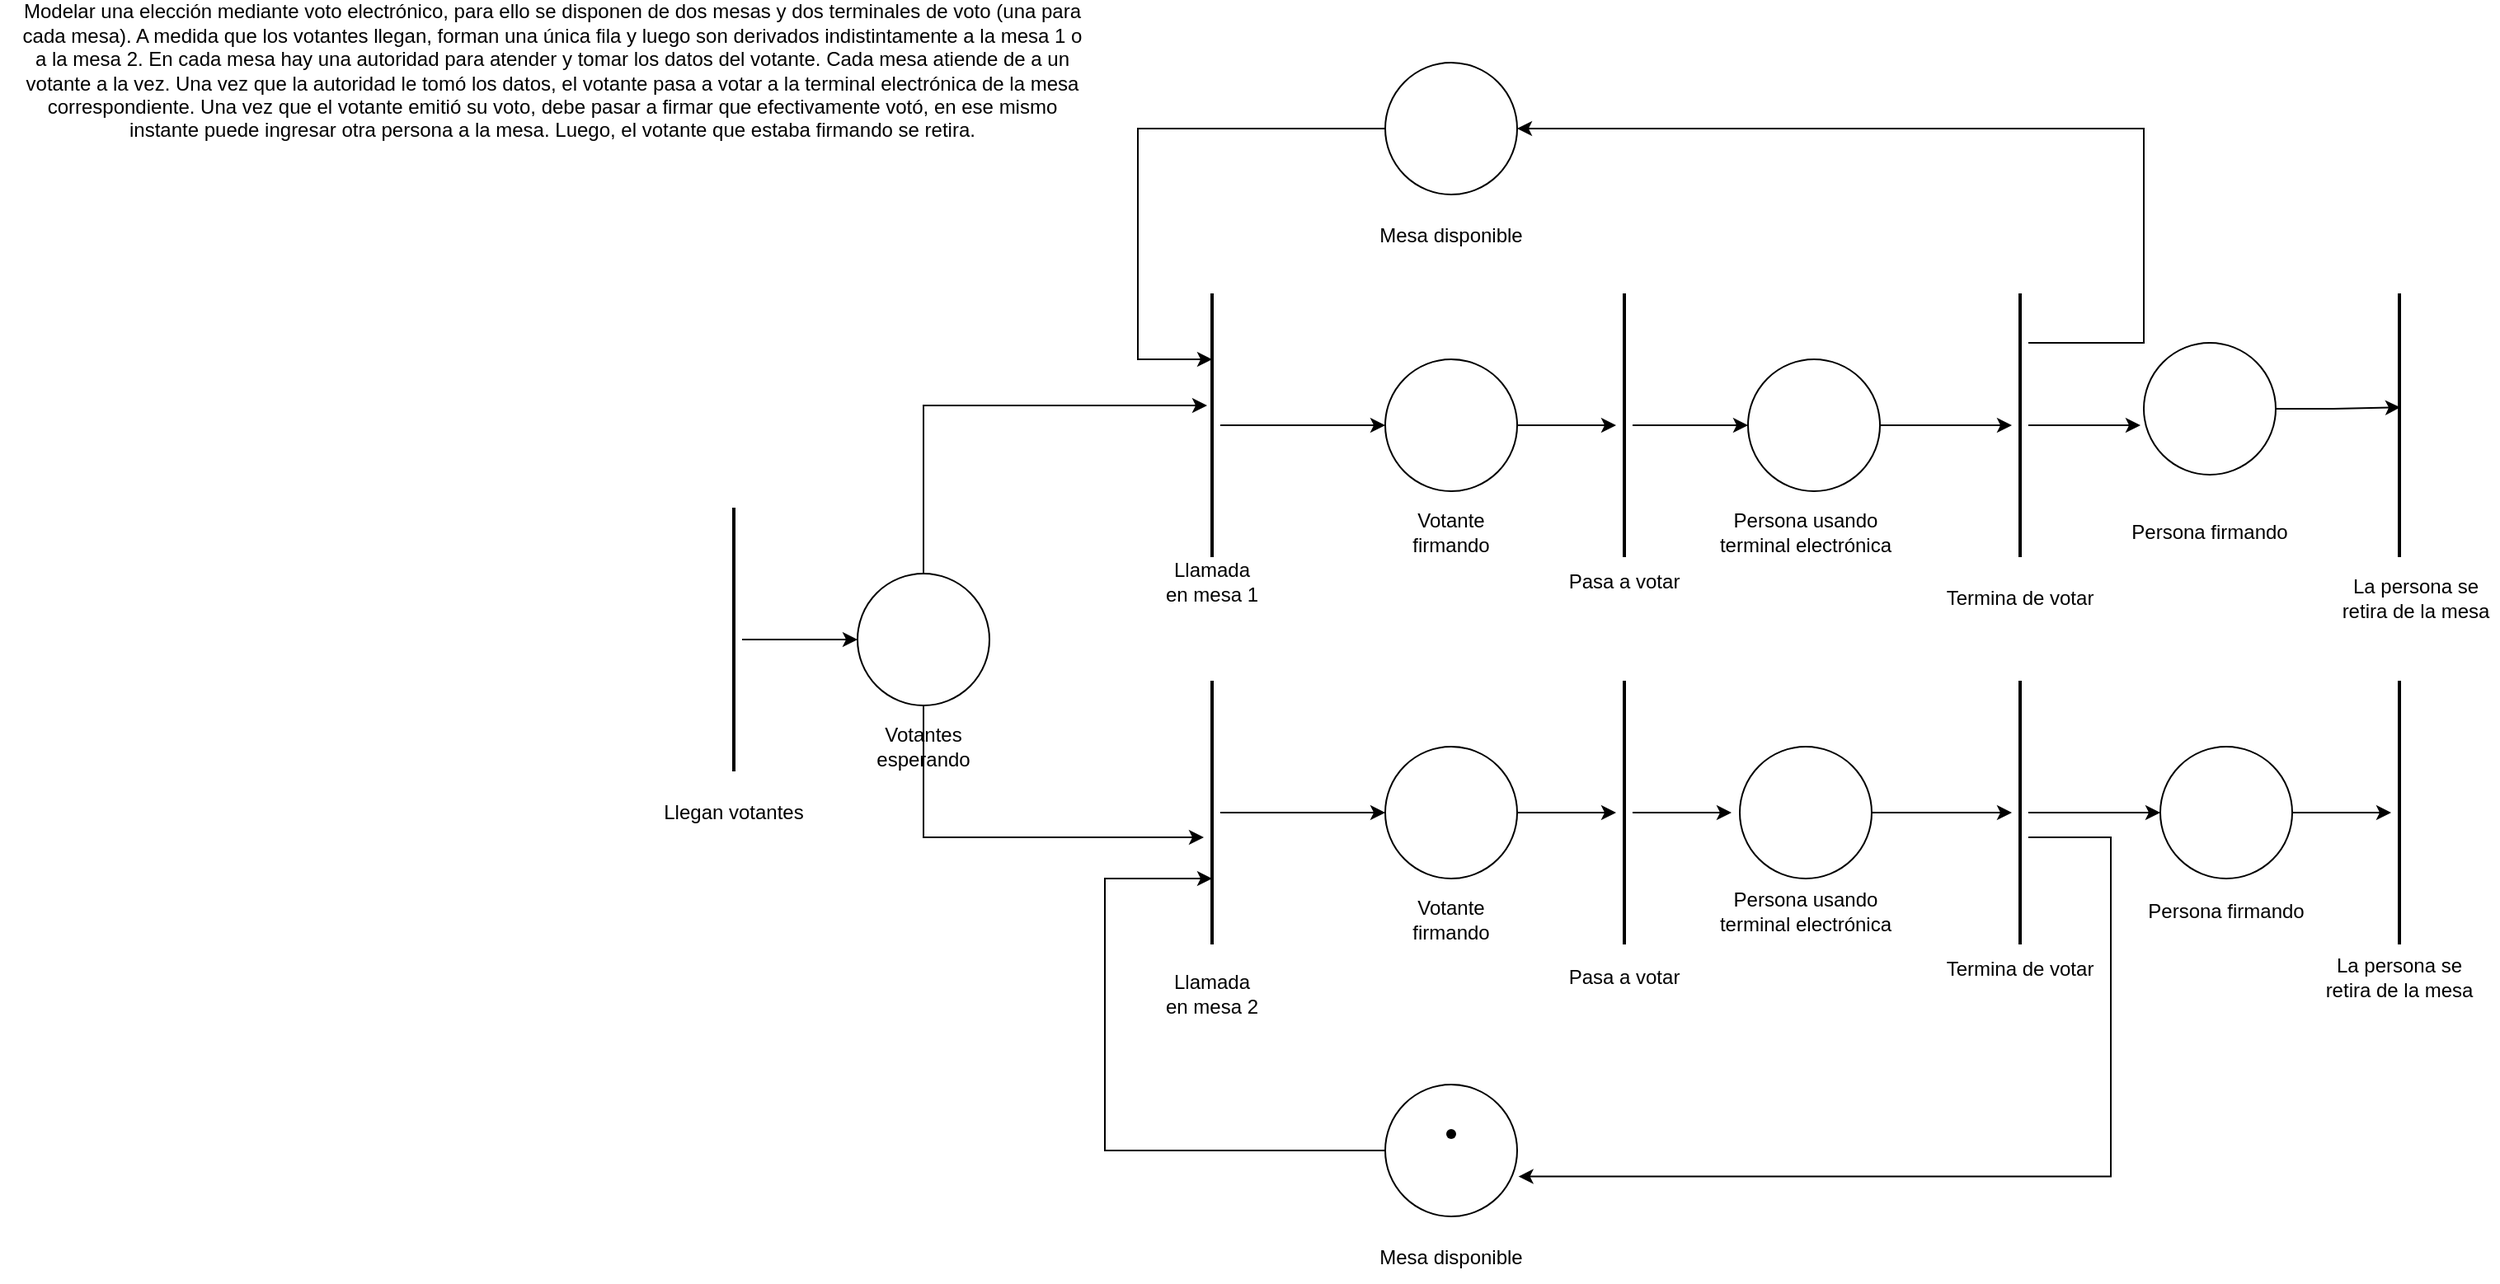 <mxfile version="15.4.0" type="device"><diagram id="sW9wNh_aGLNTiAP4MkyS" name="Página-1"><mxGraphModel dx="1651" dy="956" grid="1" gridSize="10" guides="1" tooltips="1" connect="1" arrows="1" fold="1" page="1" pageScale="1" pageWidth="827" pageHeight="1169" math="0" shadow="0"><root><mxCell id="0"/><mxCell id="1" parent="0"/><mxCell id="eYATXyzVnTOS4q859JTI-1" value="&lt;div&gt;Modelar una elección mediante voto electrónico, para ello se disponen de dos mesas y dos terminales de voto (una para&lt;/div&gt;&lt;div&gt;cada mesa). A medida que los votantes llegan, forman una única fila y luego son derivados indistintamente a la mesa 1 o&lt;/div&gt;&lt;div&gt;a la mesa 2. En cada mesa hay una autoridad para atender y tomar los datos del votante. Cada mesa atiende de a un&lt;/div&gt;&lt;div&gt;votante a la vez. Una vez que la autoridad le tomó los datos, el votante pasa a votar a la terminal electrónica de la mesa&lt;/div&gt;&lt;div&gt;correspondiente. Una vez que el votante emitió su voto, debe pasar a firmar que efectivamente votó, en ese mismo&lt;/div&gt;&lt;div&gt;instante puede ingresar otra persona a la mesa. Luego, el votante que estaba firmando se retira.&lt;/div&gt;" style="text;html=1;strokeColor=none;fillColor=none;align=center;verticalAlign=middle;whiteSpace=wrap;rounded=0;" parent="1" vertex="1"><mxGeometry x="-440" y="170" width="670" height="30" as="geometry"/></mxCell><mxCell id="eYATXyzVnTOS4q859JTI-17" style="edgeStyle=orthogonalEdgeStyle;rounded=0;orthogonalLoop=1;jettySize=auto;html=1;entryX=0.425;entryY=0.8;entryDx=0;entryDy=0;entryPerimeter=0;" parent="1" source="eYATXyzVnTOS4q859JTI-2" target="eYATXyzVnTOS4q859JTI-16" edge="1"><mxGeometry relative="1" as="geometry"><Array as="points"><mxPoint x="120" y="388"/></Array></mxGeometry></mxCell><mxCell id="eYATXyzVnTOS4q859JTI-18" style="edgeStyle=orthogonalEdgeStyle;rounded=0;orthogonalLoop=1;jettySize=auto;html=1;" parent="1" source="eYATXyzVnTOS4q859JTI-2" target="eYATXyzVnTOS4q859JTI-15" edge="1"><mxGeometry relative="1" as="geometry"><Array as="points"><mxPoint x="120" y="650"/></Array></mxGeometry></mxCell><mxCell id="eYATXyzVnTOS4q859JTI-2" value="" style="ellipse;whiteSpace=wrap;html=1;aspect=fixed;" parent="1" vertex="1"><mxGeometry x="80" y="490" width="80" height="80" as="geometry"/></mxCell><mxCell id="eYATXyzVnTOS4q859JTI-4" style="edgeStyle=orthogonalEdgeStyle;rounded=0;orthogonalLoop=1;jettySize=auto;html=1;entryX=0;entryY=0.5;entryDx=0;entryDy=0;" parent="1" source="eYATXyzVnTOS4q859JTI-3" target="eYATXyzVnTOS4q859JTI-2" edge="1"><mxGeometry relative="1" as="geometry"/></mxCell><mxCell id="eYATXyzVnTOS4q859JTI-3" value="" style="line;strokeWidth=2;direction=south;html=1;" parent="1" vertex="1"><mxGeometry y="450" width="10" height="160" as="geometry"/></mxCell><mxCell id="eYATXyzVnTOS4q859JTI-5" value="Llegan votantes" style="text;html=1;strokeColor=none;fillColor=none;align=center;verticalAlign=middle;whiteSpace=wrap;rounded=0;" parent="1" vertex="1"><mxGeometry x="-45" y="620" width="100" height="30" as="geometry"/></mxCell><mxCell id="eYATXyzVnTOS4q859JTI-6" value="Votantes esperando" style="text;html=1;strokeColor=none;fillColor=none;align=center;verticalAlign=middle;whiteSpace=wrap;rounded=0;" parent="1" vertex="1"><mxGeometry x="70" y="580" width="100" height="30" as="geometry"/></mxCell><mxCell id="eYATXyzVnTOS4q859JTI-24" style="edgeStyle=orthogonalEdgeStyle;rounded=0;orthogonalLoop=1;jettySize=auto;html=1;" parent="1" source="eYATXyzVnTOS4q859JTI-9" target="eYATXyzVnTOS4q859JTI-23" edge="1"><mxGeometry relative="1" as="geometry"/></mxCell><mxCell id="eYATXyzVnTOS4q859JTI-9" value="" style="ellipse;whiteSpace=wrap;html=1;aspect=fixed;" parent="1" vertex="1"><mxGeometry x="400" y="360" width="80" height="80" as="geometry"/></mxCell><mxCell id="eYATXyzVnTOS4q859JTI-27" style="edgeStyle=orthogonalEdgeStyle;rounded=0;orthogonalLoop=1;jettySize=auto;html=1;" parent="1" source="eYATXyzVnTOS4q859JTI-10" target="eYATXyzVnTOS4q859JTI-26" edge="1"><mxGeometry relative="1" as="geometry"/></mxCell><mxCell id="eYATXyzVnTOS4q859JTI-10" value="" style="ellipse;whiteSpace=wrap;html=1;aspect=fixed;" parent="1" vertex="1"><mxGeometry x="400" y="595" width="80" height="80" as="geometry"/></mxCell><mxCell id="eYATXyzVnTOS4q859JTI-21" style="edgeStyle=orthogonalEdgeStyle;rounded=0;orthogonalLoop=1;jettySize=auto;html=1;entryX=0;entryY=0.5;entryDx=0;entryDy=0;" parent="1" source="eYATXyzVnTOS4q859JTI-15" target="eYATXyzVnTOS4q859JTI-10" edge="1"><mxGeometry relative="1" as="geometry"/></mxCell><mxCell id="eYATXyzVnTOS4q859JTI-15" value="" style="line;strokeWidth=2;direction=south;html=1;" parent="1" vertex="1"><mxGeometry x="290" y="555" width="10" height="160" as="geometry"/></mxCell><mxCell id="eYATXyzVnTOS4q859JTI-22" style="edgeStyle=orthogonalEdgeStyle;rounded=0;orthogonalLoop=1;jettySize=auto;html=1;entryX=0;entryY=0.5;entryDx=0;entryDy=0;" parent="1" source="eYATXyzVnTOS4q859JTI-16" target="eYATXyzVnTOS4q859JTI-9" edge="1"><mxGeometry relative="1" as="geometry"/></mxCell><mxCell id="eYATXyzVnTOS4q859JTI-16" value="" style="line;strokeWidth=2;direction=south;html=1;" parent="1" vertex="1"><mxGeometry x="290" y="320" width="10" height="160" as="geometry"/></mxCell><mxCell id="eYATXyzVnTOS4q859JTI-19" value="Llamada en mesa 2" style="text;html=1;strokeColor=none;fillColor=none;align=center;verticalAlign=middle;whiteSpace=wrap;rounded=0;" parent="1" vertex="1"><mxGeometry x="265" y="730" width="60" height="30" as="geometry"/></mxCell><mxCell id="eYATXyzVnTOS4q859JTI-20" value="Llamada en mesa 1" style="text;html=1;strokeColor=none;fillColor=none;align=center;verticalAlign=middle;whiteSpace=wrap;rounded=0;" parent="1" vertex="1"><mxGeometry x="265" y="480" width="60" height="30" as="geometry"/></mxCell><mxCell id="eYATXyzVnTOS4q859JTI-34" style="edgeStyle=orthogonalEdgeStyle;rounded=0;orthogonalLoop=1;jettySize=auto;html=1;entryX=0;entryY=0.5;entryDx=0;entryDy=0;" parent="1" source="eYATXyzVnTOS4q859JTI-23" target="eYATXyzVnTOS4q859JTI-30" edge="1"><mxGeometry relative="1" as="geometry"/></mxCell><mxCell id="eYATXyzVnTOS4q859JTI-23" value="" style="line;strokeWidth=2;direction=south;html=1;" parent="1" vertex="1"><mxGeometry x="540" y="320" width="10" height="160" as="geometry"/></mxCell><mxCell id="eYATXyzVnTOS4q859JTI-25" value="Votante firmando" style="text;html=1;strokeColor=none;fillColor=none;align=center;verticalAlign=middle;whiteSpace=wrap;rounded=0;" parent="1" vertex="1"><mxGeometry x="410" y="450" width="60" height="30" as="geometry"/></mxCell><mxCell id="eYATXyzVnTOS4q859JTI-50" style="edgeStyle=orthogonalEdgeStyle;rounded=0;orthogonalLoop=1;jettySize=auto;html=1;" parent="1" source="eYATXyzVnTOS4q859JTI-26" edge="1"><mxGeometry relative="1" as="geometry"><mxPoint x="610" y="635" as="targetPoint"/></mxGeometry></mxCell><mxCell id="eYATXyzVnTOS4q859JTI-26" value="" style="line;strokeWidth=2;direction=south;html=1;" parent="1" vertex="1"><mxGeometry x="540" y="555" width="10" height="160" as="geometry"/></mxCell><mxCell id="eYATXyzVnTOS4q859JTI-28" value="Votante firmando" style="text;html=1;strokeColor=none;fillColor=none;align=center;verticalAlign=middle;whiteSpace=wrap;rounded=0;" parent="1" vertex="1"><mxGeometry x="410" y="685" width="60" height="30" as="geometry"/></mxCell><mxCell id="eYATXyzVnTOS4q859JTI-29" value="Pasa a votar" style="text;html=1;strokeColor=none;fillColor=none;align=center;verticalAlign=middle;whiteSpace=wrap;rounded=0;" parent="1" vertex="1"><mxGeometry x="505" y="480" width="80" height="30" as="geometry"/></mxCell><mxCell id="eYATXyzVnTOS4q859JTI-35" style="edgeStyle=orthogonalEdgeStyle;rounded=0;orthogonalLoop=1;jettySize=auto;html=1;" parent="1" source="eYATXyzVnTOS4q859JTI-30" target="eYATXyzVnTOS4q859JTI-32" edge="1"><mxGeometry relative="1" as="geometry"/></mxCell><mxCell id="eYATXyzVnTOS4q859JTI-30" value="" style="ellipse;whiteSpace=wrap;html=1;aspect=fixed;" parent="1" vertex="1"><mxGeometry x="620" y="360" width="80" height="80" as="geometry"/></mxCell><mxCell id="eYATXyzVnTOS4q859JTI-31" value="Persona usando terminal electrónica" style="text;html=1;strokeColor=none;fillColor=none;align=center;verticalAlign=middle;whiteSpace=wrap;rounded=0;" parent="1" vertex="1"><mxGeometry x="590" y="450" width="130" height="30" as="geometry"/></mxCell><mxCell id="eYATXyzVnTOS4q859JTI-38" style="edgeStyle=orthogonalEdgeStyle;rounded=0;orthogonalLoop=1;jettySize=auto;html=1;entryX=-0.025;entryY=0.625;entryDx=0;entryDy=0;entryPerimeter=0;" parent="1" source="eYATXyzVnTOS4q859JTI-32" target="eYATXyzVnTOS4q859JTI-36" edge="1"><mxGeometry relative="1" as="geometry"/></mxCell><mxCell id="6ImWvP5yb62MsvZ6coJF-7" style="edgeStyle=orthogonalEdgeStyle;rounded=0;orthogonalLoop=1;jettySize=auto;html=1;entryX=1;entryY=0.5;entryDx=0;entryDy=0;" edge="1" parent="1" source="eYATXyzVnTOS4q859JTI-32" target="eYATXyzVnTOS4q859JTI-44"><mxGeometry relative="1" as="geometry"><Array as="points"><mxPoint x="860" y="350"/><mxPoint x="860" y="220"/></Array></mxGeometry></mxCell><mxCell id="eYATXyzVnTOS4q859JTI-32" value="" style="line;strokeWidth=2;direction=south;html=1;" parent="1" vertex="1"><mxGeometry x="780" y="320" width="10" height="160" as="geometry"/></mxCell><mxCell id="eYATXyzVnTOS4q859JTI-33" value="Termina de votar" style="text;html=1;strokeColor=none;fillColor=none;align=center;verticalAlign=middle;whiteSpace=wrap;rounded=0;" parent="1" vertex="1"><mxGeometry x="735" y="490" width="100" height="30" as="geometry"/></mxCell><mxCell id="eYATXyzVnTOS4q859JTI-41" style="edgeStyle=orthogonalEdgeStyle;rounded=0;orthogonalLoop=1;jettySize=auto;html=1;entryX=0.432;entryY=0.45;entryDx=0;entryDy=0;entryPerimeter=0;" parent="1" source="eYATXyzVnTOS4q859JTI-36" target="eYATXyzVnTOS4q859JTI-39" edge="1"><mxGeometry relative="1" as="geometry"/></mxCell><mxCell id="eYATXyzVnTOS4q859JTI-36" value="" style="ellipse;whiteSpace=wrap;html=1;aspect=fixed;" parent="1" vertex="1"><mxGeometry x="860" y="350" width="80" height="80" as="geometry"/></mxCell><mxCell id="eYATXyzVnTOS4q859JTI-37" value="Persona firmando" style="text;html=1;strokeColor=none;fillColor=none;align=center;verticalAlign=middle;whiteSpace=wrap;rounded=0;" parent="1" vertex="1"><mxGeometry x="835" y="450" width="130" height="30" as="geometry"/></mxCell><mxCell id="eYATXyzVnTOS4q859JTI-39" value="" style="line;strokeWidth=2;direction=south;html=1;" parent="1" vertex="1"><mxGeometry x="1010" y="320" width="10" height="160" as="geometry"/></mxCell><mxCell id="eYATXyzVnTOS4q859JTI-48" style="edgeStyle=orthogonalEdgeStyle;rounded=0;orthogonalLoop=1;jettySize=auto;html=1;entryX=0.25;entryY=0.5;entryDx=0;entryDy=0;entryPerimeter=0;" parent="1" source="eYATXyzVnTOS4q859JTI-44" target="eYATXyzVnTOS4q859JTI-16" edge="1"><mxGeometry relative="1" as="geometry"><Array as="points"><mxPoint x="250" y="220"/><mxPoint x="250" y="360"/></Array></mxGeometry></mxCell><mxCell id="eYATXyzVnTOS4q859JTI-44" value="" style="ellipse;whiteSpace=wrap;html=1;aspect=fixed;" parent="1" vertex="1"><mxGeometry x="400" y="180" width="80" height="80" as="geometry"/></mxCell><mxCell id="eYATXyzVnTOS4q859JTI-47" value="Mesa disponible" style="text;html=1;strokeColor=none;fillColor=none;align=center;verticalAlign=middle;whiteSpace=wrap;rounded=0;" parent="1" vertex="1"><mxGeometry x="390" y="270" width="100" height="30" as="geometry"/></mxCell><mxCell id="eYATXyzVnTOS4q859JTI-52" style="edgeStyle=orthogonalEdgeStyle;rounded=0;orthogonalLoop=1;jettySize=auto;html=1;" parent="1" source="eYATXyzVnTOS4q859JTI-49" target="eYATXyzVnTOS4q859JTI-51" edge="1"><mxGeometry relative="1" as="geometry"/></mxCell><mxCell id="eYATXyzVnTOS4q859JTI-49" value="" style="ellipse;whiteSpace=wrap;html=1;aspect=fixed;" parent="1" vertex="1"><mxGeometry x="615" y="595" width="80" height="80" as="geometry"/></mxCell><mxCell id="eYATXyzVnTOS4q859JTI-54" style="edgeStyle=orthogonalEdgeStyle;rounded=0;orthogonalLoop=1;jettySize=auto;html=1;" parent="1" source="eYATXyzVnTOS4q859JTI-51" target="eYATXyzVnTOS4q859JTI-53" edge="1"><mxGeometry relative="1" as="geometry"/></mxCell><mxCell id="6ImWvP5yb62MsvZ6coJF-5" style="edgeStyle=orthogonalEdgeStyle;rounded=0;orthogonalLoop=1;jettySize=auto;html=1;entryX=1.01;entryY=0.697;entryDx=0;entryDy=0;entryPerimeter=0;" edge="1" parent="1" source="eYATXyzVnTOS4q859JTI-51" target="eYATXyzVnTOS4q859JTI-58"><mxGeometry relative="1" as="geometry"><Array as="points"><mxPoint x="840" y="650"/><mxPoint x="840" y="856"/></Array></mxGeometry></mxCell><mxCell id="eYATXyzVnTOS4q859JTI-51" value="" style="line;strokeWidth=2;direction=south;html=1;" parent="1" vertex="1"><mxGeometry x="780" y="555" width="10" height="160" as="geometry"/></mxCell><mxCell id="eYATXyzVnTOS4q859JTI-57" style="edgeStyle=orthogonalEdgeStyle;rounded=0;orthogonalLoop=1;jettySize=auto;html=1;" parent="1" source="eYATXyzVnTOS4q859JTI-53" target="eYATXyzVnTOS4q859JTI-55" edge="1"><mxGeometry relative="1" as="geometry"/></mxCell><mxCell id="eYATXyzVnTOS4q859JTI-53" value="" style="ellipse;whiteSpace=wrap;html=1;aspect=fixed;" parent="1" vertex="1"><mxGeometry x="870" y="595" width="80" height="80" as="geometry"/></mxCell><mxCell id="eYATXyzVnTOS4q859JTI-55" value="" style="line;strokeWidth=2;direction=south;html=1;" parent="1" vertex="1"><mxGeometry x="1010" y="555" width="10" height="160" as="geometry"/></mxCell><mxCell id="eYATXyzVnTOS4q859JTI-67" style="edgeStyle=orthogonalEdgeStyle;rounded=0;orthogonalLoop=1;jettySize=auto;html=1;entryX=0.75;entryY=0.5;entryDx=0;entryDy=0;entryPerimeter=0;" parent="1" source="eYATXyzVnTOS4q859JTI-58" target="eYATXyzVnTOS4q859JTI-15" edge="1"><mxGeometry relative="1" as="geometry"><Array as="points"><mxPoint x="230" y="840"/><mxPoint x="230" y="675"/></Array></mxGeometry></mxCell><mxCell id="eYATXyzVnTOS4q859JTI-58" value="" style="ellipse;whiteSpace=wrap;html=1;aspect=fixed;" parent="1" vertex="1"><mxGeometry x="400" y="800" width="80" height="80" as="geometry"/></mxCell><mxCell id="eYATXyzVnTOS4q859JTI-59" value="" style="shape=waypoint;sketch=0;fillStyle=solid;size=6;pointerEvents=1;points=[];fillColor=none;resizable=0;rotatable=0;perimeter=centerPerimeter;snapToPoint=1;" parent="1" vertex="1"><mxGeometry x="420" y="810" width="40" height="40" as="geometry"/></mxCell><mxCell id="eYATXyzVnTOS4q859JTI-60" value="Mesa disponible" style="text;html=1;strokeColor=none;fillColor=none;align=center;verticalAlign=middle;whiteSpace=wrap;rounded=0;" parent="1" vertex="1"><mxGeometry x="390" y="890" width="100" height="30" as="geometry"/></mxCell><mxCell id="eYATXyzVnTOS4q859JTI-61" value="Pasa a votar" style="text;html=1;strokeColor=none;fillColor=none;align=center;verticalAlign=middle;whiteSpace=wrap;rounded=0;" parent="1" vertex="1"><mxGeometry x="505" y="720" width="80" height="30" as="geometry"/></mxCell><mxCell id="eYATXyzVnTOS4q859JTI-62" value="Persona usando terminal electrónica" style="text;html=1;strokeColor=none;fillColor=none;align=center;verticalAlign=middle;whiteSpace=wrap;rounded=0;" parent="1" vertex="1"><mxGeometry x="590" y="680" width="130" height="30" as="geometry"/></mxCell><mxCell id="eYATXyzVnTOS4q859JTI-63" value="Termina de votar" style="text;html=1;strokeColor=none;fillColor=none;align=center;verticalAlign=middle;whiteSpace=wrap;rounded=0;" parent="1" vertex="1"><mxGeometry x="735" y="715" width="100" height="30" as="geometry"/></mxCell><mxCell id="eYATXyzVnTOS4q859JTI-64" value="Persona firmando" style="text;html=1;strokeColor=none;fillColor=none;align=center;verticalAlign=middle;whiteSpace=wrap;rounded=0;" parent="1" vertex="1"><mxGeometry x="845" y="680" width="130" height="30" as="geometry"/></mxCell><mxCell id="eYATXyzVnTOS4q859JTI-65" value="La persona se retira de la mesa" style="text;html=1;strokeColor=none;fillColor=none;align=center;verticalAlign=middle;whiteSpace=wrap;rounded=0;" parent="1" vertex="1"><mxGeometry x="965" y="720" width="100" height="30" as="geometry"/></mxCell><mxCell id="6ImWvP5yb62MsvZ6coJF-4" value="La persona se retira de la mesa" style="text;html=1;strokeColor=none;fillColor=none;align=center;verticalAlign=middle;whiteSpace=wrap;rounded=0;" vertex="1" parent="1"><mxGeometry x="975" y="490" width="100" height="30" as="geometry"/></mxCell></root></mxGraphModel></diagram></mxfile>